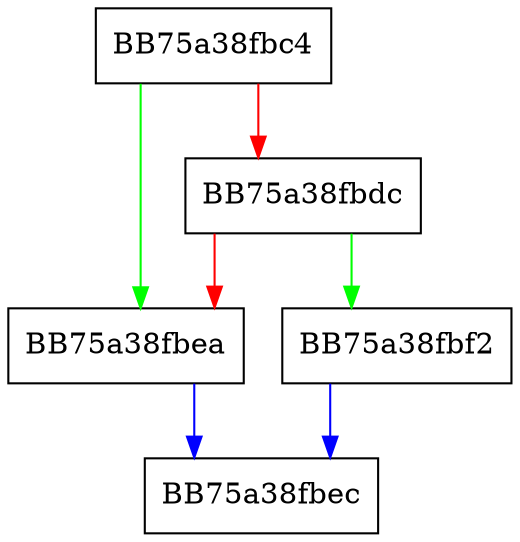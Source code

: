 digraph VFS_SetAttribByHandle {
  node [shape="box"];
  graph [splines=ortho];
  BB75a38fbc4 -> BB75a38fbea [color="green"];
  BB75a38fbc4 -> BB75a38fbdc [color="red"];
  BB75a38fbdc -> BB75a38fbf2 [color="green"];
  BB75a38fbdc -> BB75a38fbea [color="red"];
  BB75a38fbea -> BB75a38fbec [color="blue"];
  BB75a38fbf2 -> BB75a38fbec [color="blue"];
}